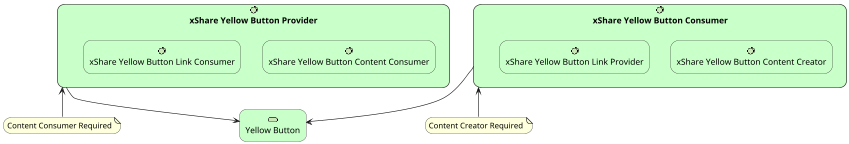 @startuml

scale 0.6

skinparam roundcorner 25

skinparam rectangle<<behavior>> {
	roundCorner 25
}
sprite $bProcess jar:archimate/business-process
sprite $aService jar:archimate/application-service
sprite $bService jar:archimate/business-service
sprite $aComponent jar:archimate/application-component
sprite $tService jar:archimate/technology-service
sprite $tSystem jar:archimate/technology-system-software

rectangle "xShare Yellow Button Consumer" as consumer <<$tSystem>><<behavior>> #Technology {	
  rectangle "xShare Yellow Button Content Creator" as content_creator <<$tSystem>><<behavior>> #Technology 
  rectangle "xShare Yellow Button Link Provider" as link_provider <<$tSystem>><<behavior>> #Technology 

}

rectangle "xShare Yellow Button Provider" as provider <<$tSystem>><<behavior>> #Technology  {	
  rectangle "xShare Yellow Button Content Consumer" as content_consumer <<$tSystem>><<behavior>> #Technology 
  rectangle "xShare Yellow Button Link Consumer" as link_consumer <<$tSystem>><<behavior>> #Technology 

}

  note "Content Consumer Required" as N2
  note "Content Creator Required" as N1

rectangle "Yellow Button"  as yb <<$tService>><<behavior>> #Technology 


consumer --> yb
provider --> yb 
N1 -up-> consumer
N2 -up-> provider



@enduml